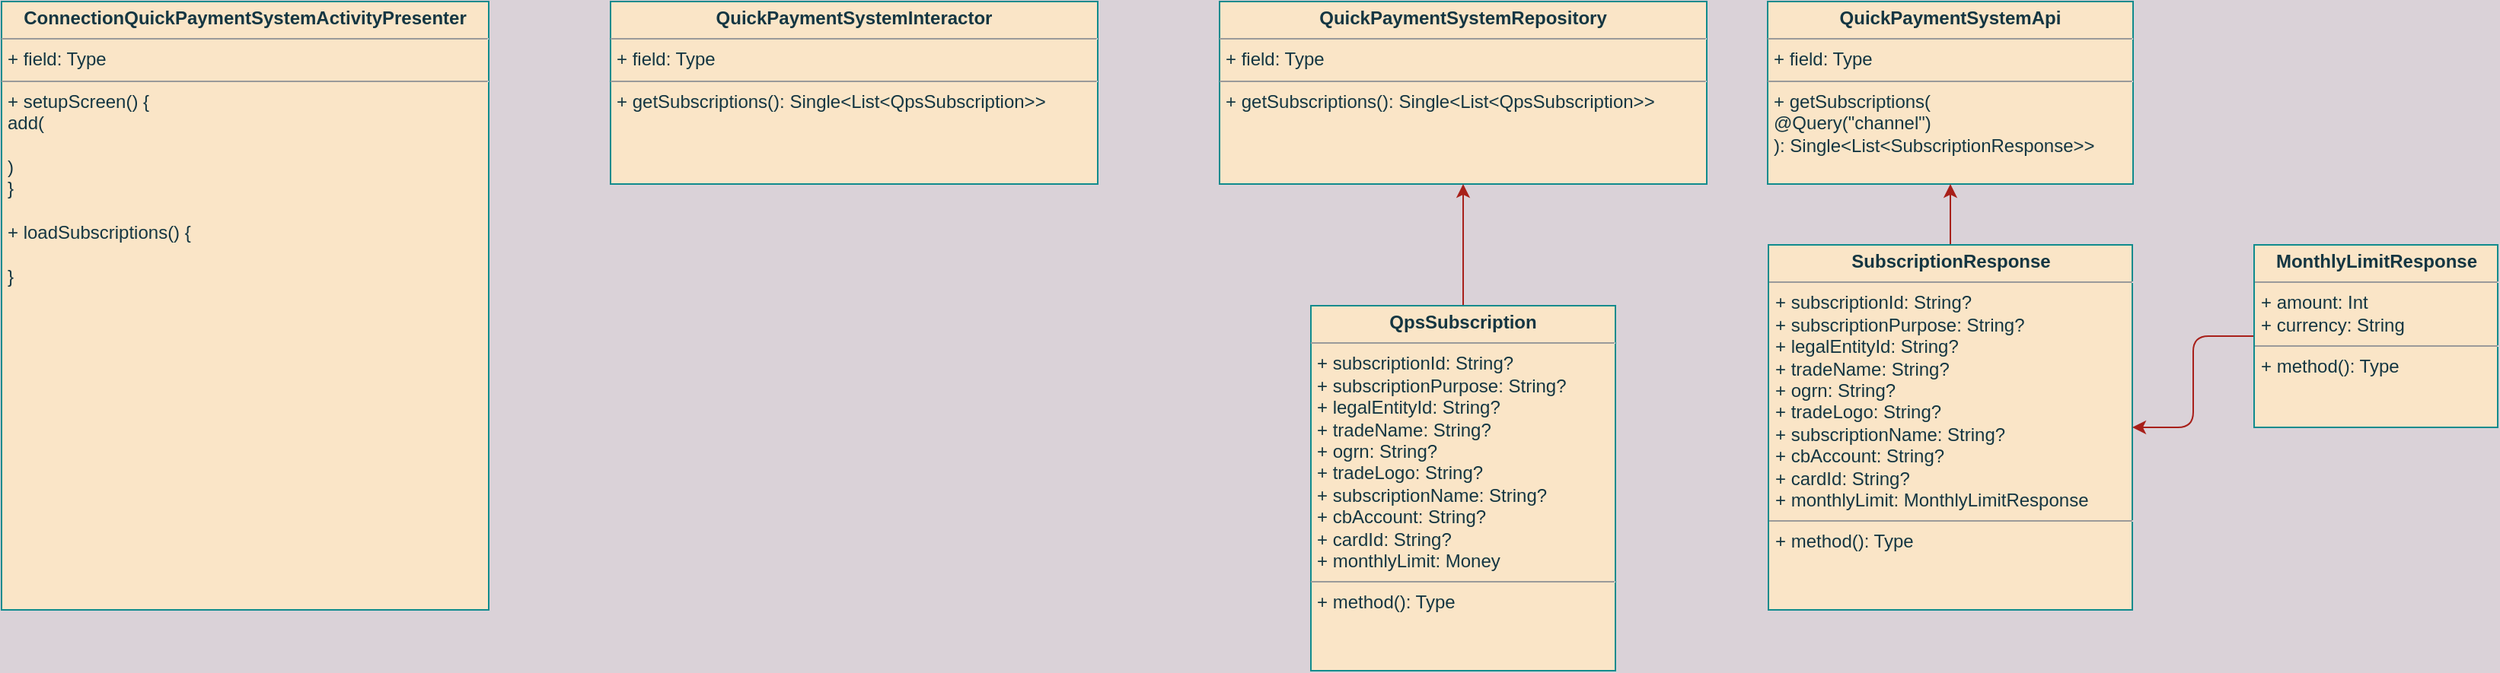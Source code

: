 <mxfile version="20.0.1" type="github">
  <diagram id="REd2az73bZLLk8C03Xev" name="Page-1">
    <mxGraphModel dx="996" dy="674" grid="1" gridSize="10" guides="1" tooltips="1" connect="1" arrows="1" fold="1" page="1" pageScale="1" pageWidth="827" pageHeight="1169" background="#DAD2D8" math="0" shadow="0">
      <root>
        <mxCell id="0" />
        <mxCell id="1" parent="0" />
        <mxCell id="EO5f5xAux6SPSBFMG4Oc-1" value="&lt;p style=&quot;margin:0px;margin-top:4px;text-align:center;&quot;&gt;&lt;b&gt;ConnectionQuickPaymentSystemActivityPresenter&lt;/b&gt;&lt;/p&gt;&lt;hr size=&quot;1&quot;&gt;&lt;p style=&quot;margin:0px;margin-left:4px;&quot;&gt;+ field: Type&lt;/p&gt;&lt;hr size=&quot;1&quot;&gt;&lt;p style=&quot;margin:0px;margin-left:4px;&quot;&gt;+ setupScreen() {&lt;/p&gt;&lt;p style=&quot;margin:0px;margin-left:4px;&quot;&gt;add(&lt;/p&gt;&lt;p style=&quot;margin:0px;margin-left:4px;&quot;&gt;&lt;br&gt;&lt;/p&gt;&lt;p style=&quot;margin:0px;margin-left:4px;&quot;&gt;)&lt;br&gt;&lt;/p&gt;&lt;p style=&quot;margin:0px;margin-left:4px;&quot;&gt;}&lt;/p&gt;&lt;p style=&quot;margin:0px;margin-left:4px;&quot;&gt;&lt;br&gt;&lt;/p&gt;&lt;p style=&quot;margin:0px;margin-left:4px;&quot;&gt;+ loadSubscriptions() {&lt;/p&gt;&lt;p style=&quot;margin:0px;margin-left:4px;&quot;&gt;&lt;br&gt;&lt;/p&gt;&lt;p style=&quot;margin:0px;margin-left:4px;&quot;&gt;}&lt;br&gt;&lt;/p&gt;" style="verticalAlign=top;align=left;overflow=fill;fontSize=12;fontFamily=Helvetica;html=1;rounded=0;sketch=0;fontColor=#143642;strokeColor=#0F8B8D;fillColor=#FAE5C7;" vertex="1" parent="1">
          <mxGeometry x="80" y="80" width="320" height="400" as="geometry" />
        </mxCell>
        <mxCell id="EO5f5xAux6SPSBFMG4Oc-2" value="&lt;p style=&quot;margin:0px;margin-top:4px;text-align:center;&quot;&gt;&lt;b&gt;QuickPaymentSystemInteractor&lt;/b&gt;&lt;/p&gt;&lt;hr size=&quot;1&quot;&gt;&lt;p style=&quot;margin:0px;margin-left:4px;&quot;&gt;+ field: Type&lt;/p&gt;&lt;hr size=&quot;1&quot;&gt;&lt;p style=&quot;margin:0px;margin-left:4px;&quot;&gt;+ getSubscriptions(): Single&amp;lt;List&amp;lt;QpsSubscription&amp;gt;&amp;gt;&lt;br&gt;&lt;/p&gt;" style="verticalAlign=top;align=left;overflow=fill;fontSize=12;fontFamily=Helvetica;html=1;rounded=0;sketch=0;fontColor=#143642;strokeColor=#0F8B8D;fillColor=#FAE5C7;" vertex="1" parent="1">
          <mxGeometry x="480" y="80" width="320" height="120" as="geometry" />
        </mxCell>
        <mxCell id="EO5f5xAux6SPSBFMG4Oc-3" value="&lt;p style=&quot;margin:0px;margin-top:4px;text-align:center;&quot;&gt;&lt;b&gt;QuickPaymentSystemRepository&lt;/b&gt;&lt;/p&gt;&lt;hr size=&quot;1&quot;&gt;&lt;p style=&quot;margin:0px;margin-left:4px;&quot;&gt;+ field: Type&lt;/p&gt;&lt;hr size=&quot;1&quot;&gt;&lt;p style=&quot;margin:0px;margin-left:4px;&quot;&gt;+ getSubscriptions(): Single&amp;lt;List&amp;lt;QpsSubscription&amp;gt;&amp;gt;&lt;br&gt;&lt;/p&gt;" style="verticalAlign=top;align=left;overflow=fill;fontSize=12;fontFamily=Helvetica;html=1;rounded=0;sketch=0;fontColor=#143642;strokeColor=#0F8B8D;fillColor=#FAE5C7;" vertex="1" parent="1">
          <mxGeometry x="880" y="80" width="320" height="120" as="geometry" />
        </mxCell>
        <mxCell id="EO5f5xAux6SPSBFMG4Oc-4" value="&lt;p style=&quot;margin:0px;margin-top:4px;text-align:center;&quot;&gt;&lt;b&gt;QuickPaymentSystemApi&lt;/b&gt;&lt;/p&gt;&lt;hr size=&quot;1&quot;&gt;&lt;p style=&quot;margin:0px;margin-left:4px;&quot;&gt;+ field: Type&lt;/p&gt;&lt;hr size=&quot;1&quot;&gt;&lt;p style=&quot;margin:0px;margin-left:4px;&quot;&gt;+ getSubscriptions(&lt;/p&gt;&lt;p style=&quot;margin:0px;margin-left:4px;&quot;&gt;@Query(&quot;channel&quot;)&lt;/p&gt;&lt;p style=&quot;margin:0px;margin-left:4px;&quot;&gt;): Single&amp;lt;List&amp;lt;SubscriptionResponse&amp;gt;&amp;gt;&lt;/p&gt;" style="verticalAlign=top;align=left;overflow=fill;fontSize=12;fontFamily=Helvetica;html=1;rounded=0;sketch=0;fontColor=#143642;strokeColor=#0F8B8D;fillColor=#FAE5C7;" vertex="1" parent="1">
          <mxGeometry x="1240" y="80" width="240" height="120" as="geometry" />
        </mxCell>
        <mxCell id="EO5f5xAux6SPSBFMG4Oc-8" value="" style="edgeStyle=orthogonalEdgeStyle;curved=0;rounded=1;sketch=0;orthogonalLoop=1;jettySize=auto;html=1;fontColor=#143642;strokeColor=#A8201A;fillColor=#FAE5C7;" edge="1" parent="1" source="EO5f5xAux6SPSBFMG4Oc-5" target="EO5f5xAux6SPSBFMG4Oc-4">
          <mxGeometry relative="1" as="geometry" />
        </mxCell>
        <mxCell id="EO5f5xAux6SPSBFMG4Oc-5" value="&lt;p style=&quot;margin:0px;margin-top:4px;text-align:center;&quot;&gt;&lt;b&gt;SubscriptionResponse&lt;/b&gt;&lt;/p&gt;&lt;hr size=&quot;1&quot;&gt;&lt;p style=&quot;margin:0px;margin-left:4px;&quot;&gt;+ subscriptionId: String?&lt;/p&gt;&lt;p style=&quot;margin:0px;margin-left:4px;&quot;&gt;+ subscriptionPurpose: String?&lt;/p&gt;&lt;p style=&quot;margin:0px;margin-left:4px;&quot;&gt;+ legalEntityId: String?&lt;/p&gt;&lt;p style=&quot;margin:0px;margin-left:4px;&quot;&gt;+ tradeName: String?&lt;/p&gt;&lt;p style=&quot;margin:0px;margin-left:4px;&quot;&gt;+ ogrn: String?&lt;/p&gt;&lt;p style=&quot;margin:0px;margin-left:4px;&quot;&gt;+ tradeLogo: String?&lt;/p&gt;&lt;p style=&quot;margin:0px;margin-left:4px;&quot;&gt;+ subscriptionName: String?&lt;/p&gt;&lt;p style=&quot;margin:0px;margin-left:4px;&quot;&gt;+ cbAccount: String?&lt;/p&gt;&lt;p style=&quot;margin:0px;margin-left:4px;&quot;&gt;+ cardId: String?&lt;/p&gt;&lt;p style=&quot;margin:0px;margin-left:4px;&quot;&gt;+ monthlyLimit: MonthlyLimitResponse&lt;br&gt;&lt;/p&gt;&lt;hr size=&quot;1&quot;&gt;&lt;p style=&quot;margin:0px;margin-left:4px;&quot;&gt;+ method(): Type&lt;/p&gt;" style="verticalAlign=top;align=left;overflow=fill;fontSize=12;fontFamily=Helvetica;html=1;rounded=0;sketch=0;fontColor=#143642;strokeColor=#0F8B8D;fillColor=#FAE5C7;" vertex="1" parent="1">
          <mxGeometry x="1240.5" y="240" width="239" height="240" as="geometry" />
        </mxCell>
        <mxCell id="EO5f5xAux6SPSBFMG4Oc-7" value="" style="edgeStyle=orthogonalEdgeStyle;curved=0;rounded=1;sketch=0;orthogonalLoop=1;jettySize=auto;html=1;fontColor=#143642;strokeColor=#A8201A;fillColor=#FAE5C7;" edge="1" parent="1" source="EO5f5xAux6SPSBFMG4Oc-6" target="EO5f5xAux6SPSBFMG4Oc-5">
          <mxGeometry relative="1" as="geometry" />
        </mxCell>
        <mxCell id="EO5f5xAux6SPSBFMG4Oc-6" value="&lt;p style=&quot;margin:0px;margin-top:4px;text-align:center;&quot;&gt;&lt;b&gt;MonthlyLimitResponse&lt;/b&gt;&lt;/p&gt;&lt;hr size=&quot;1&quot;&gt;&lt;p style=&quot;margin:0px;margin-left:4px;&quot;&gt;+ amount: Int&lt;/p&gt;&lt;p style=&quot;margin:0px;margin-left:4px;&quot;&gt;+ currency: String&lt;br&gt;&lt;/p&gt;&lt;hr size=&quot;1&quot;&gt;&lt;p style=&quot;margin:0px;margin-left:4px;&quot;&gt;+ method(): Type&lt;/p&gt;" style="verticalAlign=top;align=left;overflow=fill;fontSize=12;fontFamily=Helvetica;html=1;rounded=0;sketch=0;fontColor=#143642;strokeColor=#0F8B8D;fillColor=#FAE5C7;" vertex="1" parent="1">
          <mxGeometry x="1559.5" y="240" width="160" height="120" as="geometry" />
        </mxCell>
        <mxCell id="EO5f5xAux6SPSBFMG4Oc-12" value="" style="edgeStyle=orthogonalEdgeStyle;curved=0;rounded=1;sketch=0;orthogonalLoop=1;jettySize=auto;html=1;fontColor=#143642;strokeColor=#A8201A;fillColor=#FAE5C7;" edge="1" parent="1" source="EO5f5xAux6SPSBFMG4Oc-9" target="EO5f5xAux6SPSBFMG4Oc-3">
          <mxGeometry relative="1" as="geometry" />
        </mxCell>
        <mxCell id="EO5f5xAux6SPSBFMG4Oc-9" value="&lt;p style=&quot;margin:0px;margin-top:4px;text-align:center;&quot;&gt;&lt;b&gt;QpsSubscription&lt;/b&gt;&lt;/p&gt;&lt;hr size=&quot;1&quot;&gt;&lt;p style=&quot;margin:0px;margin-left:4px;&quot;&gt;+ subscriptionId: String?&lt;/p&gt;&lt;p style=&quot;margin:0px;margin-left:4px;&quot;&gt;+ subscriptionPurpose: String?&lt;/p&gt;&lt;p style=&quot;margin:0px;margin-left:4px;&quot;&gt;+ legalEntityId: String?&lt;/p&gt;&lt;p style=&quot;margin:0px;margin-left:4px;&quot;&gt;+ tradeName: String?&lt;/p&gt;&lt;p style=&quot;margin:0px;margin-left:4px;&quot;&gt;+ ogrn: String?&lt;/p&gt;&lt;p style=&quot;margin:0px;margin-left:4px;&quot;&gt;+ tradeLogo: String?&lt;/p&gt;&lt;p style=&quot;margin:0px;margin-left:4px;&quot;&gt;+ subscriptionName: String?&lt;/p&gt;&lt;p style=&quot;margin:0px;margin-left:4px;&quot;&gt;+ cbAccount: String?&lt;/p&gt;&lt;p style=&quot;margin:0px;margin-left:4px;&quot;&gt;+ cardId: String?&lt;/p&gt;&lt;p style=&quot;margin:0px;margin-left:4px;&quot;&gt;+ monthlyLimit: Money&lt;br&gt;&lt;/p&gt;&lt;hr size=&quot;1&quot;&gt;&lt;p style=&quot;margin:0px;margin-left:4px;&quot;&gt;+ method(): Type&lt;/p&gt;" style="verticalAlign=top;align=left;overflow=fill;fontSize=12;fontFamily=Helvetica;html=1;rounded=0;sketch=0;fontColor=#143642;strokeColor=#0F8B8D;fillColor=#FAE5C7;" vertex="1" parent="1">
          <mxGeometry x="940" y="280" width="200" height="240" as="geometry" />
        </mxCell>
      </root>
    </mxGraphModel>
  </diagram>
</mxfile>
